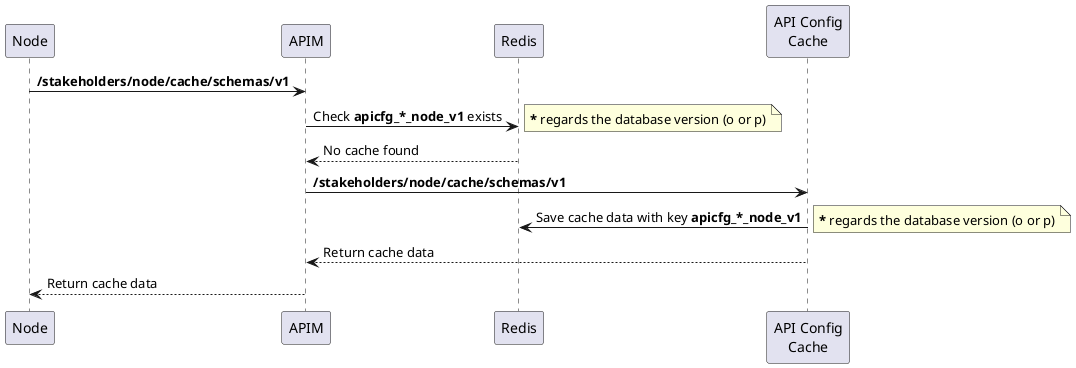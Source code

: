 /'
Scenario 01:
  Node retrieves cache and no cache is present on Redis
'/
@startuml
Node -> APIM: <b>/stakeholders/node/cache/schemas/v1</b>
APIM -> Redis: Check <b>apicfg_*_node_v1</b> exists
note right
  <b>*</b> regards the database version (o or p)
end note
Redis --> APIM: No cache found
APIM -> "API Config\nCache": <b>/stakeholders/node/cache/schemas/v1
"API Config\nCache" -> Redis: Save cache data with key <b>apicfg_*_node_v1</b>
note right
  <b>*</b> regards the database version (o or p)
end note
"API Config\nCache" --> APIM: Return cache data
APIM --> Node: Return cache data
@enduml
